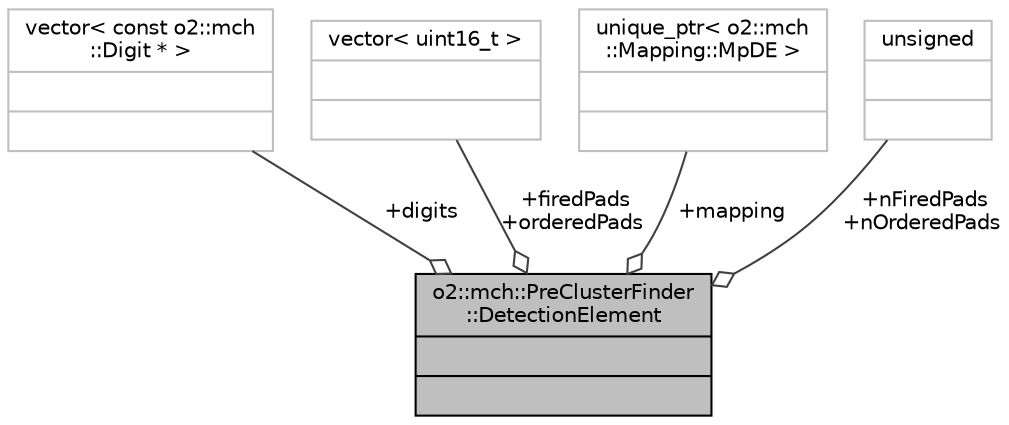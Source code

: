 digraph "o2::mch::PreClusterFinder::DetectionElement"
{
 // INTERACTIVE_SVG=YES
  bgcolor="transparent";
  edge [fontname="Helvetica",fontsize="10",labelfontname="Helvetica",labelfontsize="10"];
  node [fontname="Helvetica",fontsize="10",shape=record];
  Node1 [label="{o2::mch::PreClusterFinder\l::DetectionElement\n||}",height=0.2,width=0.4,color="black", fillcolor="grey75", style="filled", fontcolor="black"];
  Node2 -> Node1 [color="grey25",fontsize="10",style="solid",label=" +digits" ,arrowhead="odiamond",fontname="Helvetica"];
  Node2 [label="{vector\< const o2::mch\l::Digit * \>\n||}",height=0.2,width=0.4,color="grey75"];
  Node3 -> Node1 [color="grey25",fontsize="10",style="solid",label=" +firedPads\n+orderedPads" ,arrowhead="odiamond",fontname="Helvetica"];
  Node3 [label="{vector\< uint16_t \>\n||}",height=0.2,width=0.4,color="grey75"];
  Node4 -> Node1 [color="grey25",fontsize="10",style="solid",label=" +mapping" ,arrowhead="odiamond",fontname="Helvetica"];
  Node4 [label="{unique_ptr\< o2::mch\l::Mapping::MpDE \>\n||}",height=0.2,width=0.4,color="grey75"];
  Node5 -> Node1 [color="grey25",fontsize="10",style="solid",label=" +nFiredPads\n+nOrderedPads" ,arrowhead="odiamond",fontname="Helvetica"];
  Node5 [label="{unsigned\n||}",height=0.2,width=0.4,color="grey75"];
}
